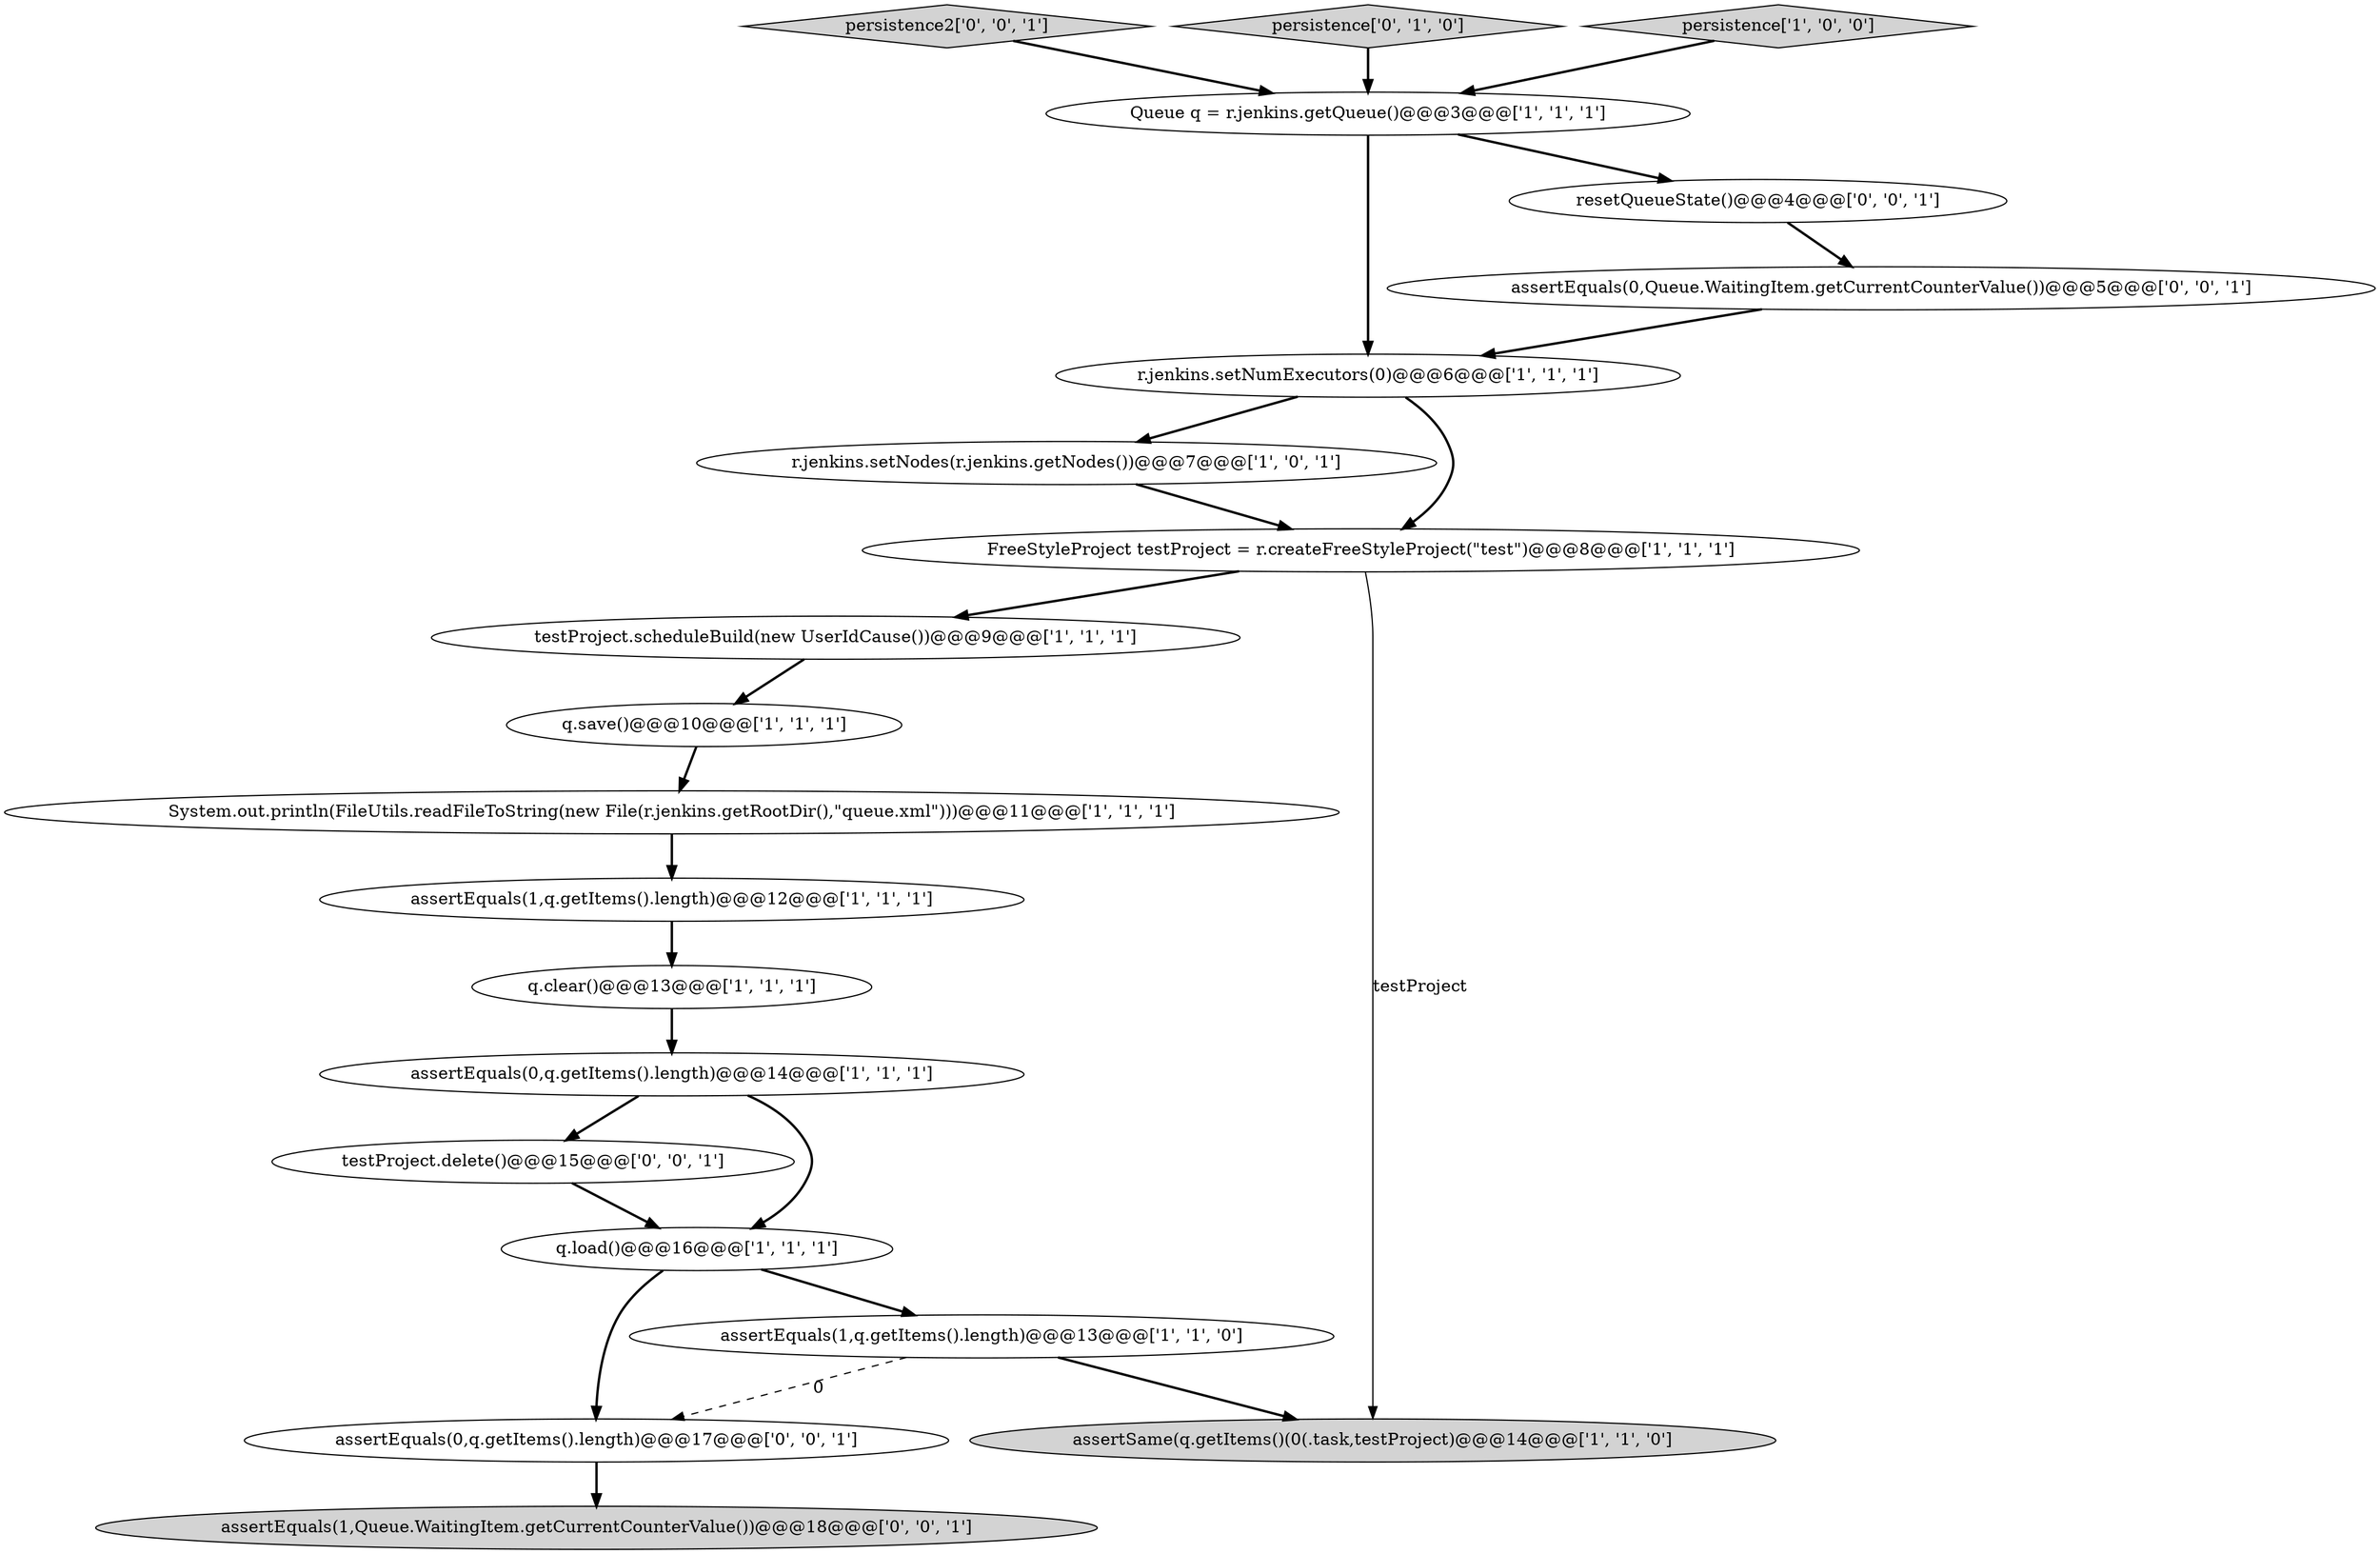 digraph {
19 [style = filled, label = "persistence2['0', '0', '1']", fillcolor = lightgray, shape = diamond image = "AAA0AAABBB3BBB"];
17 [style = filled, label = "assertEquals(0,Queue.WaitingItem.getCurrentCounterValue())@@@5@@@['0', '0', '1']", fillcolor = white, shape = ellipse image = "AAA0AAABBB3BBB"];
16 [style = filled, label = "testProject.delete()@@@15@@@['0', '0', '1']", fillcolor = white, shape = ellipse image = "AAA0AAABBB3BBB"];
3 [style = filled, label = "q.save()@@@10@@@['1', '1', '1']", fillcolor = white, shape = ellipse image = "AAA0AAABBB1BBB"];
4 [style = filled, label = "assertEquals(0,q.getItems().length)@@@14@@@['1', '1', '1']", fillcolor = white, shape = ellipse image = "AAA0AAABBB1BBB"];
10 [style = filled, label = "assertEquals(1,q.getItems().length)@@@12@@@['1', '1', '1']", fillcolor = white, shape = ellipse image = "AAA0AAABBB1BBB"];
15 [style = filled, label = "assertEquals(1,Queue.WaitingItem.getCurrentCounterValue())@@@18@@@['0', '0', '1']", fillcolor = lightgray, shape = ellipse image = "AAA0AAABBB3BBB"];
6 [style = filled, label = "r.jenkins.setNodes(r.jenkins.getNodes())@@@7@@@['1', '0', '1']", fillcolor = white, shape = ellipse image = "AAA0AAABBB1BBB"];
11 [style = filled, label = "q.load()@@@16@@@['1', '1', '1']", fillcolor = white, shape = ellipse image = "AAA0AAABBB1BBB"];
13 [style = filled, label = "testProject.scheduleBuild(new UserIdCause())@@@9@@@['1', '1', '1']", fillcolor = white, shape = ellipse image = "AAA0AAABBB1BBB"];
12 [style = filled, label = "q.clear()@@@13@@@['1', '1', '1']", fillcolor = white, shape = ellipse image = "AAA0AAABBB1BBB"];
8 [style = filled, label = "FreeStyleProject testProject = r.createFreeStyleProject(\"test\")@@@8@@@['1', '1', '1']", fillcolor = white, shape = ellipse image = "AAA0AAABBB1BBB"];
2 [style = filled, label = "assertSame(q.getItems()(0(.task,testProject)@@@14@@@['1', '1', '0']", fillcolor = lightgray, shape = ellipse image = "AAA0AAABBB1BBB"];
14 [style = filled, label = "persistence['0', '1', '0']", fillcolor = lightgray, shape = diamond image = "AAA0AAABBB2BBB"];
18 [style = filled, label = "assertEquals(0,q.getItems().length)@@@17@@@['0', '0', '1']", fillcolor = white, shape = ellipse image = "AAA0AAABBB3BBB"];
0 [style = filled, label = "Queue q = r.jenkins.getQueue()@@@3@@@['1', '1', '1']", fillcolor = white, shape = ellipse image = "AAA0AAABBB1BBB"];
1 [style = filled, label = "r.jenkins.setNumExecutors(0)@@@6@@@['1', '1', '1']", fillcolor = white, shape = ellipse image = "AAA0AAABBB1BBB"];
7 [style = filled, label = "persistence['1', '0', '0']", fillcolor = lightgray, shape = diamond image = "AAA0AAABBB1BBB"];
9 [style = filled, label = "System.out.println(FileUtils.readFileToString(new File(r.jenkins.getRootDir(),\"queue.xml\")))@@@11@@@['1', '1', '1']", fillcolor = white, shape = ellipse image = "AAA0AAABBB1BBB"];
5 [style = filled, label = "assertEquals(1,q.getItems().length)@@@13@@@['1', '1', '0']", fillcolor = white, shape = ellipse image = "AAA0AAABBB1BBB"];
20 [style = filled, label = "resetQueueState()@@@4@@@['0', '0', '1']", fillcolor = white, shape = ellipse image = "AAA0AAABBB3BBB"];
20->17 [style = bold, label=""];
1->8 [style = bold, label=""];
16->11 [style = bold, label=""];
17->1 [style = bold, label=""];
18->15 [style = bold, label=""];
7->0 [style = bold, label=""];
9->10 [style = bold, label=""];
5->18 [style = dashed, label="0"];
11->18 [style = bold, label=""];
19->0 [style = bold, label=""];
8->2 [style = solid, label="testProject"];
3->9 [style = bold, label=""];
11->5 [style = bold, label=""];
5->2 [style = bold, label=""];
1->6 [style = bold, label=""];
13->3 [style = bold, label=""];
12->4 [style = bold, label=""];
14->0 [style = bold, label=""];
10->12 [style = bold, label=""];
0->1 [style = bold, label=""];
6->8 [style = bold, label=""];
0->20 [style = bold, label=""];
4->11 [style = bold, label=""];
4->16 [style = bold, label=""];
8->13 [style = bold, label=""];
}
